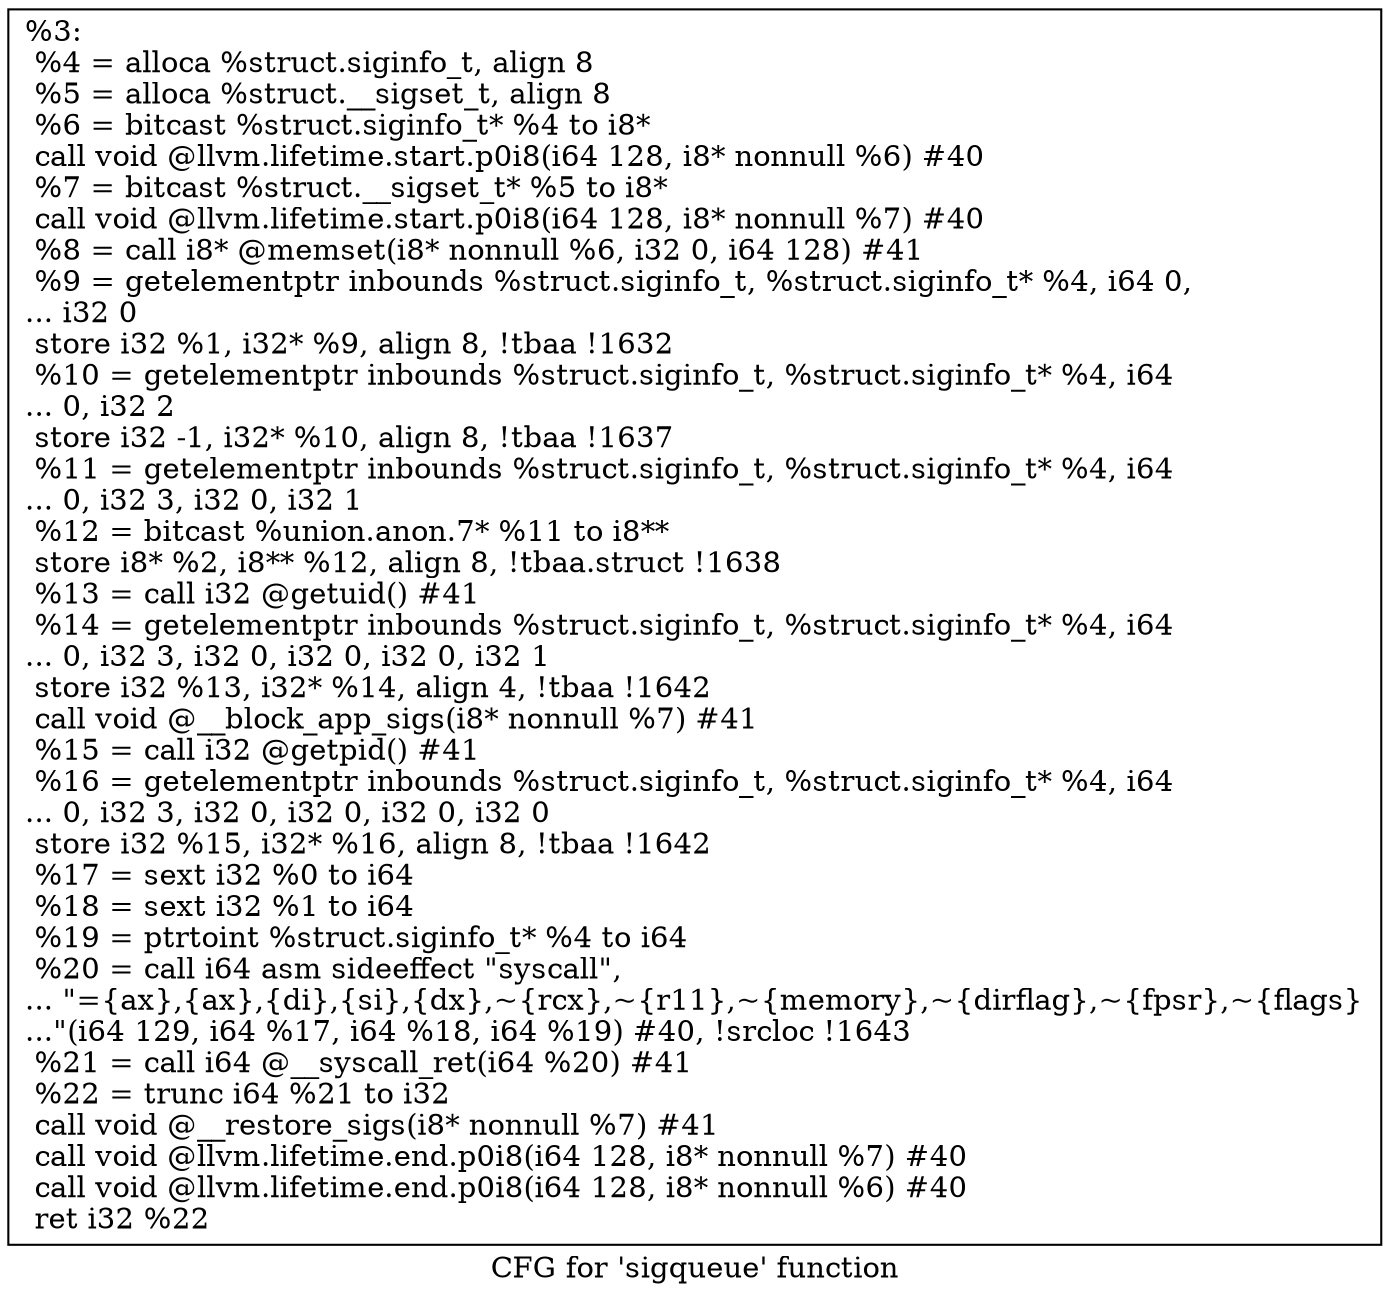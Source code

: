 digraph "CFG for 'sigqueue' function" {
	label="CFG for 'sigqueue' function";

	Node0x1f96ff0 [shape=record,label="{%3:\l  %4 = alloca %struct.siginfo_t, align 8\l  %5 = alloca %struct.__sigset_t, align 8\l  %6 = bitcast %struct.siginfo_t* %4 to i8*\l  call void @llvm.lifetime.start.p0i8(i64 128, i8* nonnull %6) #40\l  %7 = bitcast %struct.__sigset_t* %5 to i8*\l  call void @llvm.lifetime.start.p0i8(i64 128, i8* nonnull %7) #40\l  %8 = call i8* @memset(i8* nonnull %6, i32 0, i64 128) #41\l  %9 = getelementptr inbounds %struct.siginfo_t, %struct.siginfo_t* %4, i64 0,\l... i32 0\l  store i32 %1, i32* %9, align 8, !tbaa !1632\l  %10 = getelementptr inbounds %struct.siginfo_t, %struct.siginfo_t* %4, i64\l... 0, i32 2\l  store i32 -1, i32* %10, align 8, !tbaa !1637\l  %11 = getelementptr inbounds %struct.siginfo_t, %struct.siginfo_t* %4, i64\l... 0, i32 3, i32 0, i32 1\l  %12 = bitcast %union.anon.7* %11 to i8**\l  store i8* %2, i8** %12, align 8, !tbaa.struct !1638\l  %13 = call i32 @getuid() #41\l  %14 = getelementptr inbounds %struct.siginfo_t, %struct.siginfo_t* %4, i64\l... 0, i32 3, i32 0, i32 0, i32 0, i32 1\l  store i32 %13, i32* %14, align 4, !tbaa !1642\l  call void @__block_app_sigs(i8* nonnull %7) #41\l  %15 = call i32 @getpid() #41\l  %16 = getelementptr inbounds %struct.siginfo_t, %struct.siginfo_t* %4, i64\l... 0, i32 3, i32 0, i32 0, i32 0, i32 0\l  store i32 %15, i32* %16, align 8, !tbaa !1642\l  %17 = sext i32 %0 to i64\l  %18 = sext i32 %1 to i64\l  %19 = ptrtoint %struct.siginfo_t* %4 to i64\l  %20 = call i64 asm sideeffect \"syscall\",\l... \"=\{ax\},\{ax\},\{di\},\{si\},\{dx\},~\{rcx\},~\{r11\},~\{memory\},~\{dirflag\},~\{fpsr\},~\{flags\}\l...\"(i64 129, i64 %17, i64 %18, i64 %19) #40, !srcloc !1643\l  %21 = call i64 @__syscall_ret(i64 %20) #41\l  %22 = trunc i64 %21 to i32\l  call void @__restore_sigs(i8* nonnull %7) #41\l  call void @llvm.lifetime.end.p0i8(i64 128, i8* nonnull %7) #40\l  call void @llvm.lifetime.end.p0i8(i64 128, i8* nonnull %6) #40\l  ret i32 %22\l}"];
}
